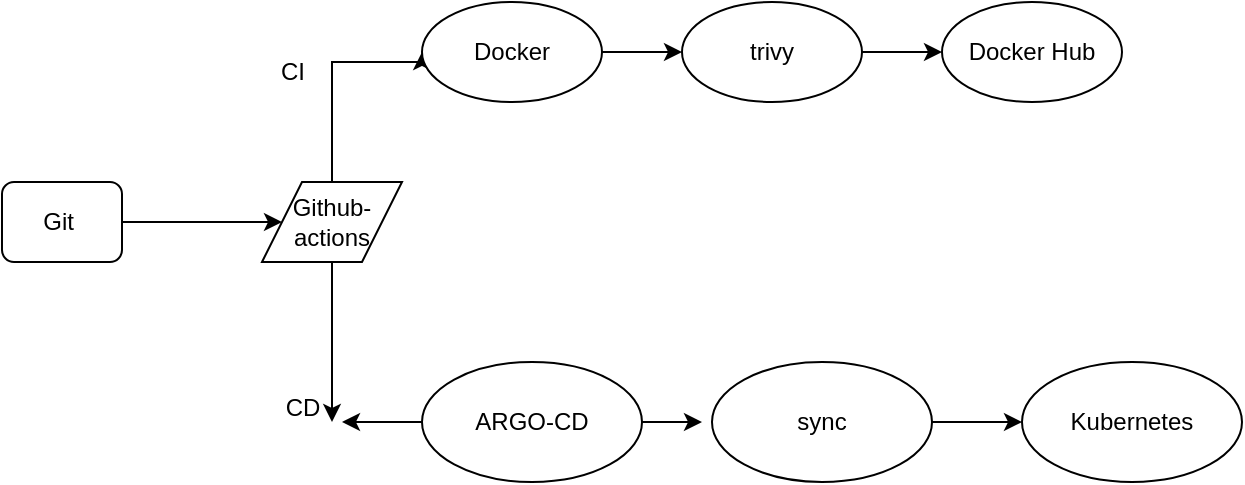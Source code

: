 <mxfile version="26.2.12">
  <diagram name="Page-1" id="GJGBsaqQXe3ZU5108EGd">
    <mxGraphModel dx="1044" dy="527" grid="1" gridSize="10" guides="1" tooltips="1" connect="1" arrows="1" fold="1" page="1" pageScale="1" pageWidth="850" pageHeight="1100" math="0" shadow="0">
      <root>
        <mxCell id="0" />
        <mxCell id="1" parent="0" />
        <mxCell id="jIif11xaUqzvl8PaufJ1-4" style="edgeStyle=orthogonalEdgeStyle;rounded=0;orthogonalLoop=1;jettySize=auto;html=1;entryX=0;entryY=0.5;entryDx=0;entryDy=0;" edge="1" parent="1" source="jIif11xaUqzvl8PaufJ1-1" target="jIif11xaUqzvl8PaufJ1-2">
          <mxGeometry relative="1" as="geometry" />
        </mxCell>
        <mxCell id="jIif11xaUqzvl8PaufJ1-1" value="Git&amp;nbsp;" style="rounded=1;whiteSpace=wrap;html=1;" vertex="1" parent="1">
          <mxGeometry x="70" y="180" width="60" height="40" as="geometry" />
        </mxCell>
        <mxCell id="jIif11xaUqzvl8PaufJ1-5" style="edgeStyle=elbowEdgeStyle;rounded=0;orthogonalLoop=1;jettySize=auto;html=1;elbow=vertical;entryX=0;entryY=0.5;entryDx=0;entryDy=0;" edge="1" parent="1" source="jIif11xaUqzvl8PaufJ1-2" target="jIif11xaUqzvl8PaufJ1-3">
          <mxGeometry relative="1" as="geometry">
            <mxPoint x="230" y="110" as="targetPoint" />
            <Array as="points">
              <mxPoint x="235" y="120" />
            </Array>
          </mxGeometry>
        </mxCell>
        <mxCell id="jIif11xaUqzvl8PaufJ1-16" style="edgeStyle=orthogonalEdgeStyle;rounded=0;orthogonalLoop=1;jettySize=auto;html=1;" edge="1" parent="1" source="jIif11xaUqzvl8PaufJ1-2">
          <mxGeometry relative="1" as="geometry">
            <mxPoint x="235" y="300" as="targetPoint" />
          </mxGeometry>
        </mxCell>
        <mxCell id="jIif11xaUqzvl8PaufJ1-2" value="Github-actions" style="shape=parallelogram;perimeter=parallelogramPerimeter;whiteSpace=wrap;html=1;fixedSize=1;" vertex="1" parent="1">
          <mxGeometry x="200" y="180" width="70" height="40" as="geometry" />
        </mxCell>
        <mxCell id="jIif11xaUqzvl8PaufJ1-10" value="" style="edgeStyle=orthogonalEdgeStyle;rounded=0;orthogonalLoop=1;jettySize=auto;html=1;" edge="1" parent="1" source="jIif11xaUqzvl8PaufJ1-3" target="jIif11xaUqzvl8PaufJ1-8">
          <mxGeometry relative="1" as="geometry" />
        </mxCell>
        <mxCell id="jIif11xaUqzvl8PaufJ1-3" value="Docker" style="ellipse;whiteSpace=wrap;html=1;" vertex="1" parent="1">
          <mxGeometry x="280" y="90" width="90" height="50" as="geometry" />
        </mxCell>
        <mxCell id="jIif11xaUqzvl8PaufJ1-7" value="CI" style="text;html=1;align=center;verticalAlign=middle;resizable=0;points=[];autosize=1;strokeColor=none;fillColor=none;" vertex="1" parent="1">
          <mxGeometry x="195" y="110" width="40" height="30" as="geometry" />
        </mxCell>
        <mxCell id="jIif11xaUqzvl8PaufJ1-11" value="" style="edgeStyle=orthogonalEdgeStyle;rounded=0;orthogonalLoop=1;jettySize=auto;html=1;" edge="1" parent="1" source="jIif11xaUqzvl8PaufJ1-8" target="jIif11xaUqzvl8PaufJ1-9">
          <mxGeometry relative="1" as="geometry" />
        </mxCell>
        <mxCell id="jIif11xaUqzvl8PaufJ1-8" value="trivy" style="ellipse;whiteSpace=wrap;html=1;" vertex="1" parent="1">
          <mxGeometry x="410" y="90" width="90" height="50" as="geometry" />
        </mxCell>
        <mxCell id="jIif11xaUqzvl8PaufJ1-9" value="Docker Hub" style="ellipse;whiteSpace=wrap;html=1;" vertex="1" parent="1">
          <mxGeometry x="540" y="90" width="90" height="50" as="geometry" />
        </mxCell>
        <mxCell id="jIif11xaUqzvl8PaufJ1-18" style="edgeStyle=orthogonalEdgeStyle;rounded=0;orthogonalLoop=1;jettySize=auto;html=1;" edge="1" parent="1" source="jIif11xaUqzvl8PaufJ1-12">
          <mxGeometry relative="1" as="geometry">
            <mxPoint x="240" y="300" as="targetPoint" />
          </mxGeometry>
        </mxCell>
        <mxCell id="jIif11xaUqzvl8PaufJ1-20" style="edgeStyle=orthogonalEdgeStyle;rounded=0;orthogonalLoop=1;jettySize=auto;html=1;" edge="1" parent="1" source="jIif11xaUqzvl8PaufJ1-12">
          <mxGeometry relative="1" as="geometry">
            <mxPoint x="420" y="300" as="targetPoint" />
          </mxGeometry>
        </mxCell>
        <mxCell id="jIif11xaUqzvl8PaufJ1-12" value="ARGO-CD" style="ellipse;whiteSpace=wrap;html=1;" vertex="1" parent="1">
          <mxGeometry x="280" y="270" width="110" height="60" as="geometry" />
        </mxCell>
        <mxCell id="jIif11xaUqzvl8PaufJ1-13" value="Kubernetes" style="ellipse;whiteSpace=wrap;html=1;" vertex="1" parent="1">
          <mxGeometry x="580" y="270" width="110" height="60" as="geometry" />
        </mxCell>
        <mxCell id="jIif11xaUqzvl8PaufJ1-21" value="" style="edgeStyle=orthogonalEdgeStyle;rounded=0;orthogonalLoop=1;jettySize=auto;html=1;" edge="1" parent="1" source="jIif11xaUqzvl8PaufJ1-14" target="jIif11xaUqzvl8PaufJ1-13">
          <mxGeometry relative="1" as="geometry" />
        </mxCell>
        <mxCell id="jIif11xaUqzvl8PaufJ1-14" value="sync" style="ellipse;whiteSpace=wrap;html=1;" vertex="1" parent="1">
          <mxGeometry x="425" y="270" width="110" height="60" as="geometry" />
        </mxCell>
        <mxCell id="jIif11xaUqzvl8PaufJ1-19" value="CD&lt;div&gt;&lt;br&gt;&lt;/div&gt;" style="text;html=1;align=center;verticalAlign=middle;resizable=0;points=[];autosize=1;strokeColor=none;fillColor=none;" vertex="1" parent="1">
          <mxGeometry x="200" y="280" width="40" height="40" as="geometry" />
        </mxCell>
      </root>
    </mxGraphModel>
  </diagram>
</mxfile>
